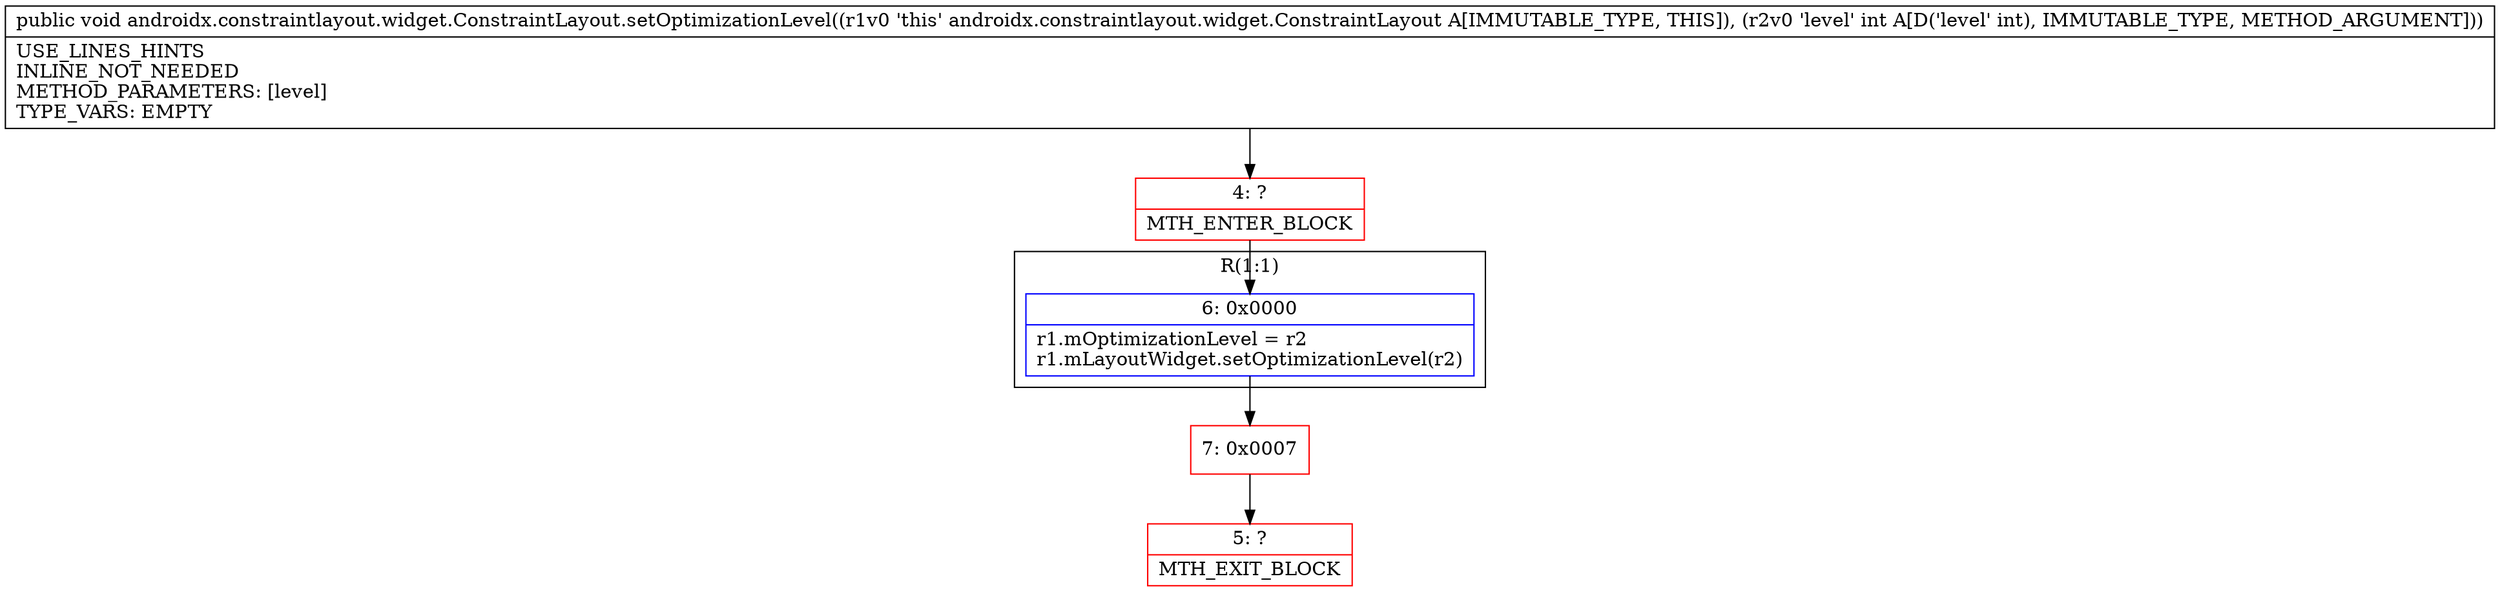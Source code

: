 digraph "CFG forandroidx.constraintlayout.widget.ConstraintLayout.setOptimizationLevel(I)V" {
subgraph cluster_Region_2038665495 {
label = "R(1:1)";
node [shape=record,color=blue];
Node_6 [shape=record,label="{6\:\ 0x0000|r1.mOptimizationLevel = r2\lr1.mLayoutWidget.setOptimizationLevel(r2)\l}"];
}
Node_4 [shape=record,color=red,label="{4\:\ ?|MTH_ENTER_BLOCK\l}"];
Node_7 [shape=record,color=red,label="{7\:\ 0x0007}"];
Node_5 [shape=record,color=red,label="{5\:\ ?|MTH_EXIT_BLOCK\l}"];
MethodNode[shape=record,label="{public void androidx.constraintlayout.widget.ConstraintLayout.setOptimizationLevel((r1v0 'this' androidx.constraintlayout.widget.ConstraintLayout A[IMMUTABLE_TYPE, THIS]), (r2v0 'level' int A[D('level' int), IMMUTABLE_TYPE, METHOD_ARGUMENT]))  | USE_LINES_HINTS\lINLINE_NOT_NEEDED\lMETHOD_PARAMETERS: [level]\lTYPE_VARS: EMPTY\l}"];
MethodNode -> Node_4;Node_6 -> Node_7;
Node_4 -> Node_6;
Node_7 -> Node_5;
}

